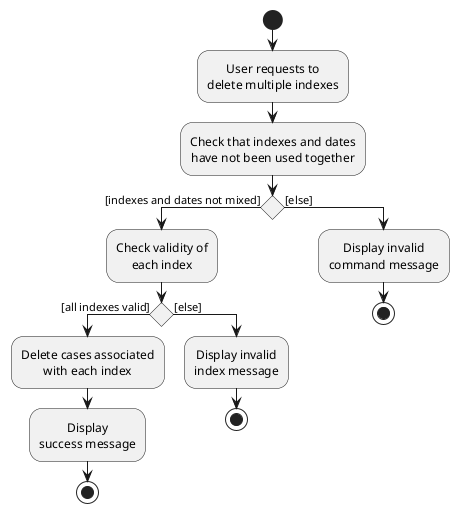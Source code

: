 @startuml
skinparam defaultTextAlignment center

start
:User requests to\ndelete multiple indexes;
:Check that indexes and dates\nhave not been used together;
if () then ([indexes and dates not mixed])
    :Check validity of\neach index;
    if () then ([all indexes valid])
        :Delete cases associated\nwith each index;
        :Display\nsuccess message;
        stop
    else ([else])
        :Display invalid\nindex message;
        stop
    endif
else ([else])
    :Display invalid\ncommand message;
    stop;
endif

@enduml
